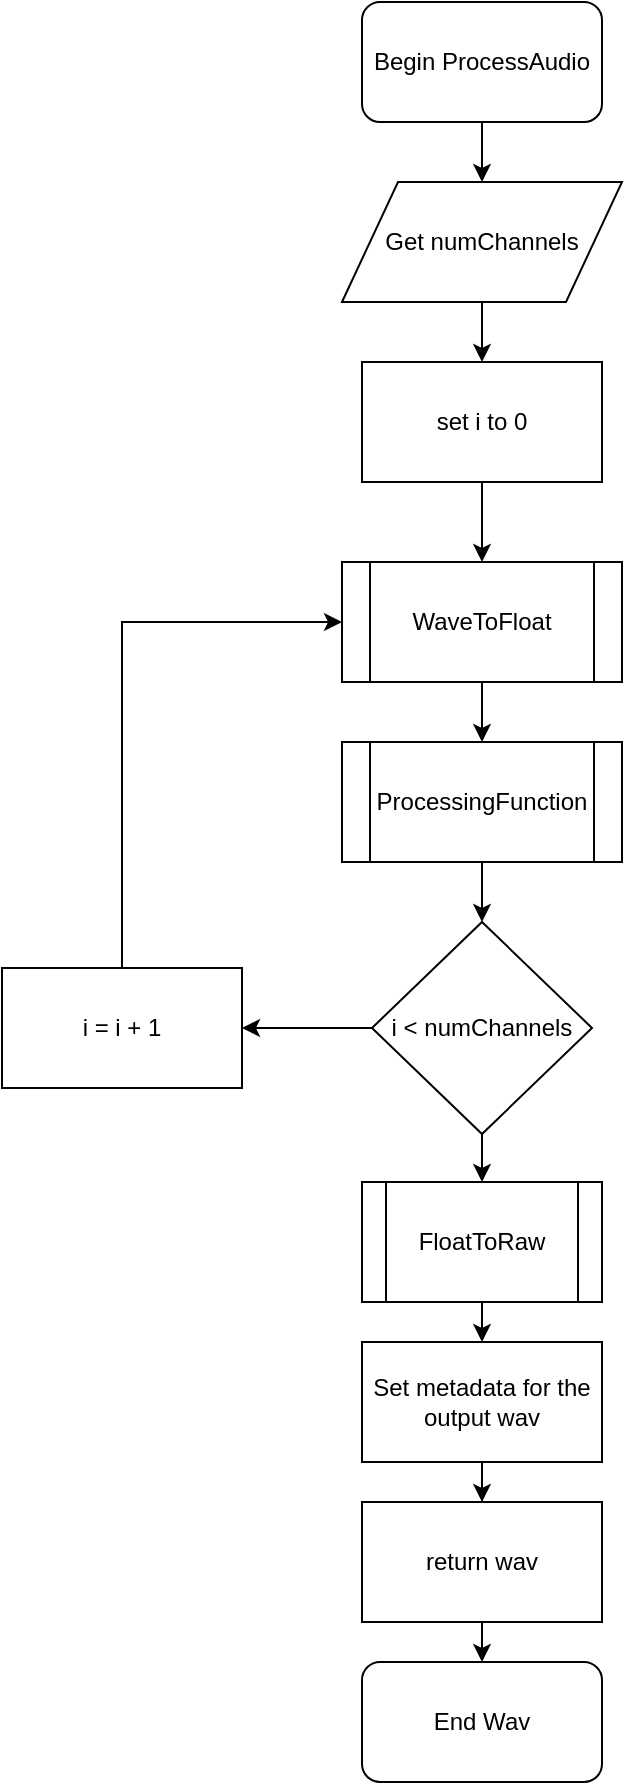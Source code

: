 <mxfile version="13.3.2"><diagram id="kys4yfqLys-p_Mg-rZOw" name="Page-1"><mxGraphModel dx="1182" dy="776" grid="1" gridSize="10" guides="1" tooltips="1" connect="1" arrows="1" fold="1" page="1" pageScale="1" pageWidth="900" pageHeight="1600" math="0" shadow="0"><root><mxCell id="0"/><mxCell id="1" parent="0"/><mxCell id="6fDj8Sqt8r50Rf6BCOdZ-16" style="edgeStyle=orthogonalEdgeStyle;rounded=0;orthogonalLoop=1;jettySize=auto;html=1;exitX=0.5;exitY=1;exitDx=0;exitDy=0;entryX=0.5;entryY=0;entryDx=0;entryDy=0;" edge="1" parent="1" source="6fDj8Sqt8r50Rf6BCOdZ-1" target="6fDj8Sqt8r50Rf6BCOdZ-2"><mxGeometry relative="1" as="geometry"/></mxCell><mxCell id="6fDj8Sqt8r50Rf6BCOdZ-1" value="Begin ProcessAudio" style="rounded=1;whiteSpace=wrap;html=1;" vertex="1" parent="1"><mxGeometry x="520" y="10" width="120" height="60" as="geometry"/></mxCell><mxCell id="6fDj8Sqt8r50Rf6BCOdZ-17" style="edgeStyle=orthogonalEdgeStyle;rounded=0;orthogonalLoop=1;jettySize=auto;html=1;exitX=0.5;exitY=1;exitDx=0;exitDy=0;entryX=0.5;entryY=0;entryDx=0;entryDy=0;" edge="1" parent="1" source="6fDj8Sqt8r50Rf6BCOdZ-2" target="6fDj8Sqt8r50Rf6BCOdZ-6"><mxGeometry relative="1" as="geometry"/></mxCell><mxCell id="6fDj8Sqt8r50Rf6BCOdZ-2" value="Get numChannels" style="shape=parallelogram;perimeter=parallelogramPerimeter;whiteSpace=wrap;html=1;" vertex="1" parent="1"><mxGeometry x="510" y="100" width="140" height="60" as="geometry"/></mxCell><mxCell id="6fDj8Sqt8r50Rf6BCOdZ-19" style="edgeStyle=orthogonalEdgeStyle;rounded=0;orthogonalLoop=1;jettySize=auto;html=1;exitX=0.5;exitY=1;exitDx=0;exitDy=0;" edge="1" parent="1" source="6fDj8Sqt8r50Rf6BCOdZ-3" target="6fDj8Sqt8r50Rf6BCOdZ-10"><mxGeometry relative="1" as="geometry"/></mxCell><mxCell id="6fDj8Sqt8r50Rf6BCOdZ-3" value="WaveToFloat" style="shape=process;whiteSpace=wrap;html=1;backgroundOutline=1;" vertex="1" parent="1"><mxGeometry x="510" y="290" width="140" height="60" as="geometry"/></mxCell><mxCell id="6fDj8Sqt8r50Rf6BCOdZ-22" style="edgeStyle=orthogonalEdgeStyle;rounded=0;orthogonalLoop=1;jettySize=auto;html=1;exitX=0.5;exitY=1;exitDx=0;exitDy=0;entryX=0.5;entryY=0;entryDx=0;entryDy=0;" edge="1" parent="1" source="6fDj8Sqt8r50Rf6BCOdZ-5" target="6fDj8Sqt8r50Rf6BCOdZ-21"><mxGeometry relative="1" as="geometry"/></mxCell><mxCell id="6fDj8Sqt8r50Rf6BCOdZ-30" style="edgeStyle=orthogonalEdgeStyle;rounded=0;orthogonalLoop=1;jettySize=auto;html=1;exitX=0;exitY=0.5;exitDx=0;exitDy=0;entryX=1;entryY=0.5;entryDx=0;entryDy=0;" edge="1" parent="1" source="6fDj8Sqt8r50Rf6BCOdZ-5" target="6fDj8Sqt8r50Rf6BCOdZ-9"><mxGeometry relative="1" as="geometry"/></mxCell><mxCell id="6fDj8Sqt8r50Rf6BCOdZ-5" value="i &amp;lt; numChannels" style="rhombus;whiteSpace=wrap;html=1;" vertex="1" parent="1"><mxGeometry x="525" y="470" width="110" height="106" as="geometry"/></mxCell><mxCell id="6fDj8Sqt8r50Rf6BCOdZ-18" style="edgeStyle=orthogonalEdgeStyle;rounded=0;orthogonalLoop=1;jettySize=auto;html=1;exitX=0.5;exitY=1;exitDx=0;exitDy=0;entryX=0.5;entryY=0;entryDx=0;entryDy=0;" edge="1" parent="1" source="6fDj8Sqt8r50Rf6BCOdZ-6" target="6fDj8Sqt8r50Rf6BCOdZ-3"><mxGeometry relative="1" as="geometry"/></mxCell><mxCell id="6fDj8Sqt8r50Rf6BCOdZ-6" value="set i to 0" style="rounded=0;whiteSpace=wrap;html=1;" vertex="1" parent="1"><mxGeometry x="520" y="190" width="120" height="60" as="geometry"/></mxCell><mxCell id="6fDj8Sqt8r50Rf6BCOdZ-15" style="edgeStyle=orthogonalEdgeStyle;rounded=0;orthogonalLoop=1;jettySize=auto;html=1;exitX=0.5;exitY=0;exitDx=0;exitDy=0;entryX=0;entryY=0.5;entryDx=0;entryDy=0;" edge="1" parent="1" source="6fDj8Sqt8r50Rf6BCOdZ-9" target="6fDj8Sqt8r50Rf6BCOdZ-3"><mxGeometry relative="1" as="geometry"/></mxCell><mxCell id="6fDj8Sqt8r50Rf6BCOdZ-9" value="i = i + 1" style="rounded=0;whiteSpace=wrap;html=1;" vertex="1" parent="1"><mxGeometry x="340" y="493" width="120" height="60" as="geometry"/></mxCell><mxCell id="6fDj8Sqt8r50Rf6BCOdZ-20" style="edgeStyle=orthogonalEdgeStyle;rounded=0;orthogonalLoop=1;jettySize=auto;html=1;exitX=0.5;exitY=1;exitDx=0;exitDy=0;" edge="1" parent="1" source="6fDj8Sqt8r50Rf6BCOdZ-10" target="6fDj8Sqt8r50Rf6BCOdZ-5"><mxGeometry relative="1" as="geometry"/></mxCell><mxCell id="6fDj8Sqt8r50Rf6BCOdZ-10" value="ProcessingFunction" style="shape=process;whiteSpace=wrap;html=1;backgroundOutline=1;" vertex="1" parent="1"><mxGeometry x="510" y="380" width="140" height="60" as="geometry"/></mxCell><mxCell id="6fDj8Sqt8r50Rf6BCOdZ-24" style="edgeStyle=orthogonalEdgeStyle;rounded=0;orthogonalLoop=1;jettySize=auto;html=1;exitX=0.5;exitY=1;exitDx=0;exitDy=0;entryX=0.5;entryY=0;entryDx=0;entryDy=0;" edge="1" parent="1" source="6fDj8Sqt8r50Rf6BCOdZ-21" target="6fDj8Sqt8r50Rf6BCOdZ-23"><mxGeometry relative="1" as="geometry"/></mxCell><mxCell id="6fDj8Sqt8r50Rf6BCOdZ-21" value="FloatToRaw" style="shape=process;whiteSpace=wrap;html=1;backgroundOutline=1;" vertex="1" parent="1"><mxGeometry x="520" y="600" width="120" height="60" as="geometry"/></mxCell><mxCell id="6fDj8Sqt8r50Rf6BCOdZ-28" style="edgeStyle=orthogonalEdgeStyle;rounded=0;orthogonalLoop=1;jettySize=auto;html=1;exitX=0.5;exitY=1;exitDx=0;exitDy=0;" edge="1" parent="1" source="6fDj8Sqt8r50Rf6BCOdZ-23" target="6fDj8Sqt8r50Rf6BCOdZ-26"><mxGeometry relative="1" as="geometry"/></mxCell><mxCell id="6fDj8Sqt8r50Rf6BCOdZ-23" value="Set metadata for the output wav" style="rounded=0;whiteSpace=wrap;html=1;" vertex="1" parent="1"><mxGeometry x="520" y="680" width="120" height="60" as="geometry"/></mxCell><mxCell id="6fDj8Sqt8r50Rf6BCOdZ-29" style="edgeStyle=orthogonalEdgeStyle;rounded=0;orthogonalLoop=1;jettySize=auto;html=1;exitX=0.5;exitY=1;exitDx=0;exitDy=0;entryX=0.5;entryY=0;entryDx=0;entryDy=0;" edge="1" parent="1" source="6fDj8Sqt8r50Rf6BCOdZ-26" target="6fDj8Sqt8r50Rf6BCOdZ-27"><mxGeometry relative="1" as="geometry"/></mxCell><mxCell id="6fDj8Sqt8r50Rf6BCOdZ-26" value="return wav" style="rounded=0;whiteSpace=wrap;html=1;" vertex="1" parent="1"><mxGeometry x="520" y="760" width="120" height="60" as="geometry"/></mxCell><mxCell id="6fDj8Sqt8r50Rf6BCOdZ-27" value="End Wav" style="rounded=1;whiteSpace=wrap;html=1;" vertex="1" parent="1"><mxGeometry x="520" y="840" width="120" height="60" as="geometry"/></mxCell></root></mxGraphModel></diagram></mxfile>